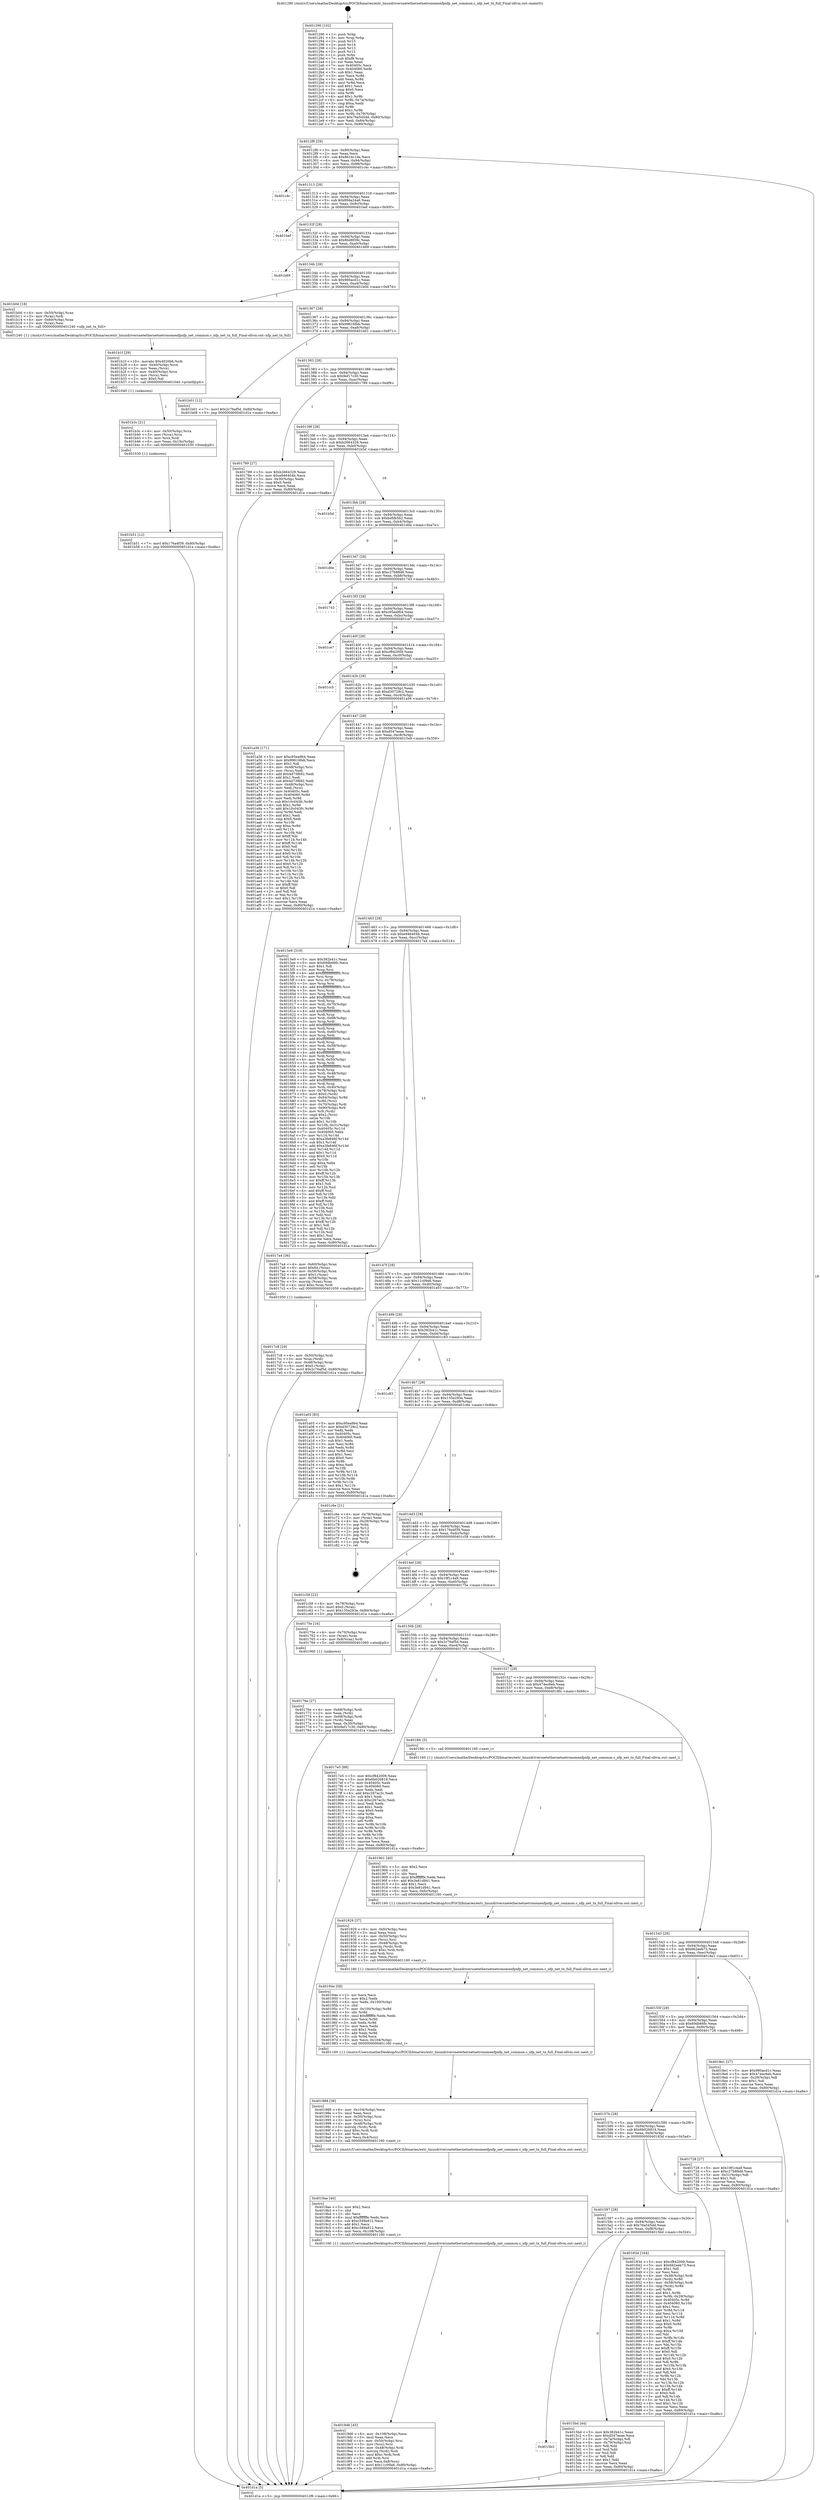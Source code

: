 digraph "0x401290" {
  label = "0x401290 (/mnt/c/Users/mathe/Desktop/tcc/POCII/binaries/extr_linuxdriversnetethernetnetronomenfpnfp_net_common.c_nfp_net_tx_full_Final-ollvm.out::main(0))"
  labelloc = "t"
  node[shape=record]

  Entry [label="",width=0.3,height=0.3,shape=circle,fillcolor=black,style=filled]
  "0x4012f6" [label="{
     0x4012f6 [29]\l
     | [instrs]\l
     &nbsp;&nbsp;0x4012f6 \<+3\>: mov -0x80(%rbp),%eax\l
     &nbsp;&nbsp;0x4012f9 \<+2\>: mov %eax,%ecx\l
     &nbsp;&nbsp;0x4012fb \<+6\>: sub $0x861bc1de,%ecx\l
     &nbsp;&nbsp;0x401301 \<+6\>: mov %eax,-0x94(%rbp)\l
     &nbsp;&nbsp;0x401307 \<+6\>: mov %ecx,-0x98(%rbp)\l
     &nbsp;&nbsp;0x40130d \<+6\>: je 0000000000401c4c \<main+0x9bc\>\l
  }"]
  "0x401c4c" [label="{
     0x401c4c\l
  }", style=dashed]
  "0x401313" [label="{
     0x401313 [28]\l
     | [instrs]\l
     &nbsp;&nbsp;0x401313 \<+5\>: jmp 0000000000401318 \<main+0x88\>\l
     &nbsp;&nbsp;0x401318 \<+6\>: mov -0x94(%rbp),%eax\l
     &nbsp;&nbsp;0x40131e \<+5\>: sub $0x89da24a6,%eax\l
     &nbsp;&nbsp;0x401323 \<+6\>: mov %eax,-0x9c(%rbp)\l
     &nbsp;&nbsp;0x401329 \<+6\>: je 0000000000401bef \<main+0x95f\>\l
  }"]
  Exit [label="",width=0.3,height=0.3,shape=circle,fillcolor=black,style=filled,peripheries=2]
  "0x401bef" [label="{
     0x401bef\l
  }", style=dashed]
  "0x40132f" [label="{
     0x40132f [28]\l
     | [instrs]\l
     &nbsp;&nbsp;0x40132f \<+5\>: jmp 0000000000401334 \<main+0xa4\>\l
     &nbsp;&nbsp;0x401334 \<+6\>: mov -0x94(%rbp),%eax\l
     &nbsp;&nbsp;0x40133a \<+5\>: sub $0x8bd8f39c,%eax\l
     &nbsp;&nbsp;0x40133f \<+6\>: mov %eax,-0xa0(%rbp)\l
     &nbsp;&nbsp;0x401345 \<+6\>: je 0000000000401b69 \<main+0x8d9\>\l
  }"]
  "0x401b51" [label="{
     0x401b51 [12]\l
     | [instrs]\l
     &nbsp;&nbsp;0x401b51 \<+7\>: movl $0x176a4f39,-0x80(%rbp)\l
     &nbsp;&nbsp;0x401b58 \<+5\>: jmp 0000000000401d1a \<main+0xa8a\>\l
  }"]
  "0x401b69" [label="{
     0x401b69\l
  }", style=dashed]
  "0x40134b" [label="{
     0x40134b [28]\l
     | [instrs]\l
     &nbsp;&nbsp;0x40134b \<+5\>: jmp 0000000000401350 \<main+0xc0\>\l
     &nbsp;&nbsp;0x401350 \<+6\>: mov -0x94(%rbp),%eax\l
     &nbsp;&nbsp;0x401356 \<+5\>: sub $0x980acd1c,%eax\l
     &nbsp;&nbsp;0x40135b \<+6\>: mov %eax,-0xa4(%rbp)\l
     &nbsp;&nbsp;0x401361 \<+6\>: je 0000000000401b0d \<main+0x87d\>\l
  }"]
  "0x401b3c" [label="{
     0x401b3c [21]\l
     | [instrs]\l
     &nbsp;&nbsp;0x401b3c \<+4\>: mov -0x50(%rbp),%rcx\l
     &nbsp;&nbsp;0x401b40 \<+3\>: mov (%rcx),%rcx\l
     &nbsp;&nbsp;0x401b43 \<+3\>: mov %rcx,%rdi\l
     &nbsp;&nbsp;0x401b46 \<+6\>: mov %eax,-0x10c(%rbp)\l
     &nbsp;&nbsp;0x401b4c \<+5\>: call 0000000000401030 \<free@plt\>\l
     | [calls]\l
     &nbsp;&nbsp;0x401030 \{1\} (unknown)\l
  }"]
  "0x401b0d" [label="{
     0x401b0d [18]\l
     | [instrs]\l
     &nbsp;&nbsp;0x401b0d \<+4\>: mov -0x50(%rbp),%rax\l
     &nbsp;&nbsp;0x401b11 \<+3\>: mov (%rax),%rdi\l
     &nbsp;&nbsp;0x401b14 \<+4\>: mov -0x60(%rbp),%rax\l
     &nbsp;&nbsp;0x401b18 \<+2\>: mov (%rax),%esi\l
     &nbsp;&nbsp;0x401b1a \<+5\>: call 0000000000401240 \<nfp_net_tx_full\>\l
     | [calls]\l
     &nbsp;&nbsp;0x401240 \{1\} (/mnt/c/Users/mathe/Desktop/tcc/POCII/binaries/extr_linuxdriversnetethernetnetronomenfpnfp_net_common.c_nfp_net_tx_full_Final-ollvm.out::nfp_net_tx_full)\l
  }"]
  "0x401367" [label="{
     0x401367 [28]\l
     | [instrs]\l
     &nbsp;&nbsp;0x401367 \<+5\>: jmp 000000000040136c \<main+0xdc\>\l
     &nbsp;&nbsp;0x40136c \<+6\>: mov -0x94(%rbp),%eax\l
     &nbsp;&nbsp;0x401372 \<+5\>: sub $0x99616feb,%eax\l
     &nbsp;&nbsp;0x401377 \<+6\>: mov %eax,-0xa8(%rbp)\l
     &nbsp;&nbsp;0x40137d \<+6\>: je 0000000000401b01 \<main+0x871\>\l
  }"]
  "0x401b1f" [label="{
     0x401b1f [29]\l
     | [instrs]\l
     &nbsp;&nbsp;0x401b1f \<+10\>: movabs $0x4020b6,%rdi\l
     &nbsp;&nbsp;0x401b29 \<+4\>: mov -0x40(%rbp),%rcx\l
     &nbsp;&nbsp;0x401b2d \<+2\>: mov %eax,(%rcx)\l
     &nbsp;&nbsp;0x401b2f \<+4\>: mov -0x40(%rbp),%rcx\l
     &nbsp;&nbsp;0x401b33 \<+2\>: mov (%rcx),%esi\l
     &nbsp;&nbsp;0x401b35 \<+2\>: mov $0x0,%al\l
     &nbsp;&nbsp;0x401b37 \<+5\>: call 0000000000401040 \<printf@plt\>\l
     | [calls]\l
     &nbsp;&nbsp;0x401040 \{1\} (unknown)\l
  }"]
  "0x401b01" [label="{
     0x401b01 [12]\l
     | [instrs]\l
     &nbsp;&nbsp;0x401b01 \<+7\>: movl $0x2c76af5d,-0x80(%rbp)\l
     &nbsp;&nbsp;0x401b08 \<+5\>: jmp 0000000000401d1a \<main+0xa8a\>\l
  }"]
  "0x401383" [label="{
     0x401383 [28]\l
     | [instrs]\l
     &nbsp;&nbsp;0x401383 \<+5\>: jmp 0000000000401388 \<main+0xf8\>\l
     &nbsp;&nbsp;0x401388 \<+6\>: mov -0x94(%rbp),%eax\l
     &nbsp;&nbsp;0x40138e \<+5\>: sub $0x9ef17c30,%eax\l
     &nbsp;&nbsp;0x401393 \<+6\>: mov %eax,-0xac(%rbp)\l
     &nbsp;&nbsp;0x401399 \<+6\>: je 0000000000401789 \<main+0x4f9\>\l
  }"]
  "0x4019d6" [label="{
     0x4019d6 [45]\l
     | [instrs]\l
     &nbsp;&nbsp;0x4019d6 \<+6\>: mov -0x108(%rbp),%ecx\l
     &nbsp;&nbsp;0x4019dc \<+3\>: imul %eax,%ecx\l
     &nbsp;&nbsp;0x4019df \<+4\>: mov -0x50(%rbp),%rsi\l
     &nbsp;&nbsp;0x4019e3 \<+3\>: mov (%rsi),%rsi\l
     &nbsp;&nbsp;0x4019e6 \<+4\>: mov -0x48(%rbp),%rdi\l
     &nbsp;&nbsp;0x4019ea \<+3\>: movslq (%rdi),%rdi\l
     &nbsp;&nbsp;0x4019ed \<+4\>: imul $0xc,%rdi,%rdi\l
     &nbsp;&nbsp;0x4019f1 \<+3\>: add %rdi,%rsi\l
     &nbsp;&nbsp;0x4019f4 \<+3\>: mov %ecx,0x8(%rsi)\l
     &nbsp;&nbsp;0x4019f7 \<+7\>: movl $0x11c09a6,-0x80(%rbp)\l
     &nbsp;&nbsp;0x4019fe \<+5\>: jmp 0000000000401d1a \<main+0xa8a\>\l
  }"]
  "0x401789" [label="{
     0x401789 [27]\l
     | [instrs]\l
     &nbsp;&nbsp;0x401789 \<+5\>: mov $0xb2664329,%eax\l
     &nbsp;&nbsp;0x40178e \<+5\>: mov $0xe946404b,%ecx\l
     &nbsp;&nbsp;0x401793 \<+3\>: mov -0x30(%rbp),%edx\l
     &nbsp;&nbsp;0x401796 \<+3\>: cmp $0x0,%edx\l
     &nbsp;&nbsp;0x401799 \<+3\>: cmove %ecx,%eax\l
     &nbsp;&nbsp;0x40179c \<+3\>: mov %eax,-0x80(%rbp)\l
     &nbsp;&nbsp;0x40179f \<+5\>: jmp 0000000000401d1a \<main+0xa8a\>\l
  }"]
  "0x40139f" [label="{
     0x40139f [28]\l
     | [instrs]\l
     &nbsp;&nbsp;0x40139f \<+5\>: jmp 00000000004013a4 \<main+0x114\>\l
     &nbsp;&nbsp;0x4013a4 \<+6\>: mov -0x94(%rbp),%eax\l
     &nbsp;&nbsp;0x4013aa \<+5\>: sub $0xb2664329,%eax\l
     &nbsp;&nbsp;0x4013af \<+6\>: mov %eax,-0xb0(%rbp)\l
     &nbsp;&nbsp;0x4013b5 \<+6\>: je 0000000000401b5d \<main+0x8cd\>\l
  }"]
  "0x4019ae" [label="{
     0x4019ae [40]\l
     | [instrs]\l
     &nbsp;&nbsp;0x4019ae \<+5\>: mov $0x2,%ecx\l
     &nbsp;&nbsp;0x4019b3 \<+1\>: cltd\l
     &nbsp;&nbsp;0x4019b4 \<+2\>: idiv %ecx\l
     &nbsp;&nbsp;0x4019b6 \<+6\>: imul $0xfffffffe,%edx,%ecx\l
     &nbsp;&nbsp;0x4019bc \<+6\>: sub $0xc349a912,%ecx\l
     &nbsp;&nbsp;0x4019c2 \<+3\>: add $0x1,%ecx\l
     &nbsp;&nbsp;0x4019c5 \<+6\>: add $0xc349a912,%ecx\l
     &nbsp;&nbsp;0x4019cb \<+6\>: mov %ecx,-0x108(%rbp)\l
     &nbsp;&nbsp;0x4019d1 \<+5\>: call 0000000000401160 \<next_i\>\l
     | [calls]\l
     &nbsp;&nbsp;0x401160 \{1\} (/mnt/c/Users/mathe/Desktop/tcc/POCII/binaries/extr_linuxdriversnetethernetnetronomenfpnfp_net_common.c_nfp_net_tx_full_Final-ollvm.out::next_i)\l
  }"]
  "0x401b5d" [label="{
     0x401b5d\l
  }", style=dashed]
  "0x4013bb" [label="{
     0x4013bb [28]\l
     | [instrs]\l
     &nbsp;&nbsp;0x4013bb \<+5\>: jmp 00000000004013c0 \<main+0x130\>\l
     &nbsp;&nbsp;0x4013c0 \<+6\>: mov -0x94(%rbp),%eax\l
     &nbsp;&nbsp;0x4013c6 \<+5\>: sub $0xbefdb5b2,%eax\l
     &nbsp;&nbsp;0x4013cb \<+6\>: mov %eax,-0xb4(%rbp)\l
     &nbsp;&nbsp;0x4013d1 \<+6\>: je 0000000000401d0e \<main+0xa7e\>\l
  }"]
  "0x401988" [label="{
     0x401988 [38]\l
     | [instrs]\l
     &nbsp;&nbsp;0x401988 \<+6\>: mov -0x104(%rbp),%ecx\l
     &nbsp;&nbsp;0x40198e \<+3\>: imul %eax,%ecx\l
     &nbsp;&nbsp;0x401991 \<+4\>: mov -0x50(%rbp),%rsi\l
     &nbsp;&nbsp;0x401995 \<+3\>: mov (%rsi),%rsi\l
     &nbsp;&nbsp;0x401998 \<+4\>: mov -0x48(%rbp),%rdi\l
     &nbsp;&nbsp;0x40199c \<+3\>: movslq (%rdi),%rdi\l
     &nbsp;&nbsp;0x40199f \<+4\>: imul $0xc,%rdi,%rdi\l
     &nbsp;&nbsp;0x4019a3 \<+3\>: add %rdi,%rsi\l
     &nbsp;&nbsp;0x4019a6 \<+3\>: mov %ecx,0x4(%rsi)\l
     &nbsp;&nbsp;0x4019a9 \<+5\>: call 0000000000401160 \<next_i\>\l
     | [calls]\l
     &nbsp;&nbsp;0x401160 \{1\} (/mnt/c/Users/mathe/Desktop/tcc/POCII/binaries/extr_linuxdriversnetethernetnetronomenfpnfp_net_common.c_nfp_net_tx_full_Final-ollvm.out::next_i)\l
  }"]
  "0x401d0e" [label="{
     0x401d0e\l
  }", style=dashed]
  "0x4013d7" [label="{
     0x4013d7 [28]\l
     | [instrs]\l
     &nbsp;&nbsp;0x4013d7 \<+5\>: jmp 00000000004013dc \<main+0x14c\>\l
     &nbsp;&nbsp;0x4013dc \<+6\>: mov -0x94(%rbp),%eax\l
     &nbsp;&nbsp;0x4013e2 \<+5\>: sub $0xc27b88d6,%eax\l
     &nbsp;&nbsp;0x4013e7 \<+6\>: mov %eax,-0xb8(%rbp)\l
     &nbsp;&nbsp;0x4013ed \<+6\>: je 0000000000401743 \<main+0x4b3\>\l
  }"]
  "0x40194e" [label="{
     0x40194e [58]\l
     | [instrs]\l
     &nbsp;&nbsp;0x40194e \<+2\>: xor %ecx,%ecx\l
     &nbsp;&nbsp;0x401950 \<+5\>: mov $0x2,%edx\l
     &nbsp;&nbsp;0x401955 \<+6\>: mov %edx,-0x100(%rbp)\l
     &nbsp;&nbsp;0x40195b \<+1\>: cltd\l
     &nbsp;&nbsp;0x40195c \<+7\>: mov -0x100(%rbp),%r8d\l
     &nbsp;&nbsp;0x401963 \<+3\>: idiv %r8d\l
     &nbsp;&nbsp;0x401966 \<+6\>: imul $0xfffffffe,%edx,%edx\l
     &nbsp;&nbsp;0x40196c \<+3\>: mov %ecx,%r9d\l
     &nbsp;&nbsp;0x40196f \<+3\>: sub %edx,%r9d\l
     &nbsp;&nbsp;0x401972 \<+2\>: mov %ecx,%edx\l
     &nbsp;&nbsp;0x401974 \<+3\>: sub $0x1,%edx\l
     &nbsp;&nbsp;0x401977 \<+3\>: add %edx,%r9d\l
     &nbsp;&nbsp;0x40197a \<+3\>: sub %r9d,%ecx\l
     &nbsp;&nbsp;0x40197d \<+6\>: mov %ecx,-0x104(%rbp)\l
     &nbsp;&nbsp;0x401983 \<+5\>: call 0000000000401160 \<next_i\>\l
     | [calls]\l
     &nbsp;&nbsp;0x401160 \{1\} (/mnt/c/Users/mathe/Desktop/tcc/POCII/binaries/extr_linuxdriversnetethernetnetronomenfpnfp_net_common.c_nfp_net_tx_full_Final-ollvm.out::next_i)\l
  }"]
  "0x401743" [label="{
     0x401743\l
  }", style=dashed]
  "0x4013f3" [label="{
     0x4013f3 [28]\l
     | [instrs]\l
     &nbsp;&nbsp;0x4013f3 \<+5\>: jmp 00000000004013f8 \<main+0x168\>\l
     &nbsp;&nbsp;0x4013f8 \<+6\>: mov -0x94(%rbp),%eax\l
     &nbsp;&nbsp;0x4013fe \<+5\>: sub $0xc95ea9b4,%eax\l
     &nbsp;&nbsp;0x401403 \<+6\>: mov %eax,-0xbc(%rbp)\l
     &nbsp;&nbsp;0x401409 \<+6\>: je 0000000000401ce7 \<main+0xa57\>\l
  }"]
  "0x401929" [label="{
     0x401929 [37]\l
     | [instrs]\l
     &nbsp;&nbsp;0x401929 \<+6\>: mov -0xfc(%rbp),%ecx\l
     &nbsp;&nbsp;0x40192f \<+3\>: imul %eax,%ecx\l
     &nbsp;&nbsp;0x401932 \<+4\>: mov -0x50(%rbp),%rsi\l
     &nbsp;&nbsp;0x401936 \<+3\>: mov (%rsi),%rsi\l
     &nbsp;&nbsp;0x401939 \<+4\>: mov -0x48(%rbp),%rdi\l
     &nbsp;&nbsp;0x40193d \<+3\>: movslq (%rdi),%rdi\l
     &nbsp;&nbsp;0x401940 \<+4\>: imul $0xc,%rdi,%rdi\l
     &nbsp;&nbsp;0x401944 \<+3\>: add %rdi,%rsi\l
     &nbsp;&nbsp;0x401947 \<+2\>: mov %ecx,(%rsi)\l
     &nbsp;&nbsp;0x401949 \<+5\>: call 0000000000401160 \<next_i\>\l
     | [calls]\l
     &nbsp;&nbsp;0x401160 \{1\} (/mnt/c/Users/mathe/Desktop/tcc/POCII/binaries/extr_linuxdriversnetethernetnetronomenfpnfp_net_common.c_nfp_net_tx_full_Final-ollvm.out::next_i)\l
  }"]
  "0x401ce7" [label="{
     0x401ce7\l
  }", style=dashed]
  "0x40140f" [label="{
     0x40140f [28]\l
     | [instrs]\l
     &nbsp;&nbsp;0x40140f \<+5\>: jmp 0000000000401414 \<main+0x184\>\l
     &nbsp;&nbsp;0x401414 \<+6\>: mov -0x94(%rbp),%eax\l
     &nbsp;&nbsp;0x40141a \<+5\>: sub $0xcf842009,%eax\l
     &nbsp;&nbsp;0x40141f \<+6\>: mov %eax,-0xc0(%rbp)\l
     &nbsp;&nbsp;0x401425 \<+6\>: je 0000000000401cc5 \<main+0xa35\>\l
  }"]
  "0x401901" [label="{
     0x401901 [40]\l
     | [instrs]\l
     &nbsp;&nbsp;0x401901 \<+5\>: mov $0x2,%ecx\l
     &nbsp;&nbsp;0x401906 \<+1\>: cltd\l
     &nbsp;&nbsp;0x401907 \<+2\>: idiv %ecx\l
     &nbsp;&nbsp;0x401909 \<+6\>: imul $0xfffffffe,%edx,%ecx\l
     &nbsp;&nbsp;0x40190f \<+6\>: add $0x3e81d941,%ecx\l
     &nbsp;&nbsp;0x401915 \<+3\>: add $0x1,%ecx\l
     &nbsp;&nbsp;0x401918 \<+6\>: sub $0x3e81d941,%ecx\l
     &nbsp;&nbsp;0x40191e \<+6\>: mov %ecx,-0xfc(%rbp)\l
     &nbsp;&nbsp;0x401924 \<+5\>: call 0000000000401160 \<next_i\>\l
     | [calls]\l
     &nbsp;&nbsp;0x401160 \{1\} (/mnt/c/Users/mathe/Desktop/tcc/POCII/binaries/extr_linuxdriversnetethernetnetronomenfpnfp_net_common.c_nfp_net_tx_full_Final-ollvm.out::next_i)\l
  }"]
  "0x401cc5" [label="{
     0x401cc5\l
  }", style=dashed]
  "0x40142b" [label="{
     0x40142b [28]\l
     | [instrs]\l
     &nbsp;&nbsp;0x40142b \<+5\>: jmp 0000000000401430 \<main+0x1a0\>\l
     &nbsp;&nbsp;0x401430 \<+6\>: mov -0x94(%rbp),%eax\l
     &nbsp;&nbsp;0x401436 \<+5\>: sub $0xd30729c2,%eax\l
     &nbsp;&nbsp;0x40143b \<+6\>: mov %eax,-0xc4(%rbp)\l
     &nbsp;&nbsp;0x401441 \<+6\>: je 0000000000401a56 \<main+0x7c6\>\l
  }"]
  "0x4017c8" [label="{
     0x4017c8 [29]\l
     | [instrs]\l
     &nbsp;&nbsp;0x4017c8 \<+4\>: mov -0x50(%rbp),%rdi\l
     &nbsp;&nbsp;0x4017cc \<+3\>: mov %rax,(%rdi)\l
     &nbsp;&nbsp;0x4017cf \<+4\>: mov -0x48(%rbp),%rax\l
     &nbsp;&nbsp;0x4017d3 \<+6\>: movl $0x0,(%rax)\l
     &nbsp;&nbsp;0x4017d9 \<+7\>: movl $0x2c76af5d,-0x80(%rbp)\l
     &nbsp;&nbsp;0x4017e0 \<+5\>: jmp 0000000000401d1a \<main+0xa8a\>\l
  }"]
  "0x401a56" [label="{
     0x401a56 [171]\l
     | [instrs]\l
     &nbsp;&nbsp;0x401a56 \<+5\>: mov $0xc95ea9b4,%eax\l
     &nbsp;&nbsp;0x401a5b \<+5\>: mov $0x99616feb,%ecx\l
     &nbsp;&nbsp;0x401a60 \<+2\>: mov $0x1,%dl\l
     &nbsp;&nbsp;0x401a62 \<+4\>: mov -0x48(%rbp),%rsi\l
     &nbsp;&nbsp;0x401a66 \<+2\>: mov (%rsi),%edi\l
     &nbsp;&nbsp;0x401a68 \<+6\>: add $0x4d73f692,%edi\l
     &nbsp;&nbsp;0x401a6e \<+3\>: add $0x1,%edi\l
     &nbsp;&nbsp;0x401a71 \<+6\>: sub $0x4d73f692,%edi\l
     &nbsp;&nbsp;0x401a77 \<+4\>: mov -0x48(%rbp),%rsi\l
     &nbsp;&nbsp;0x401a7b \<+2\>: mov %edi,(%rsi)\l
     &nbsp;&nbsp;0x401a7d \<+7\>: mov 0x40405c,%edi\l
     &nbsp;&nbsp;0x401a84 \<+8\>: mov 0x404060,%r8d\l
     &nbsp;&nbsp;0x401a8c \<+3\>: mov %edi,%r9d\l
     &nbsp;&nbsp;0x401a8f \<+7\>: sub $0x10c043fc,%r9d\l
     &nbsp;&nbsp;0x401a96 \<+4\>: sub $0x1,%r9d\l
     &nbsp;&nbsp;0x401a9a \<+7\>: add $0x10c043fc,%r9d\l
     &nbsp;&nbsp;0x401aa1 \<+4\>: imul %r9d,%edi\l
     &nbsp;&nbsp;0x401aa5 \<+3\>: and $0x1,%edi\l
     &nbsp;&nbsp;0x401aa8 \<+3\>: cmp $0x0,%edi\l
     &nbsp;&nbsp;0x401aab \<+4\>: sete %r10b\l
     &nbsp;&nbsp;0x401aaf \<+4\>: cmp $0xa,%r8d\l
     &nbsp;&nbsp;0x401ab3 \<+4\>: setl %r11b\l
     &nbsp;&nbsp;0x401ab7 \<+3\>: mov %r10b,%bl\l
     &nbsp;&nbsp;0x401aba \<+3\>: xor $0xff,%bl\l
     &nbsp;&nbsp;0x401abd \<+3\>: mov %r11b,%r14b\l
     &nbsp;&nbsp;0x401ac0 \<+4\>: xor $0xff,%r14b\l
     &nbsp;&nbsp;0x401ac4 \<+3\>: xor $0x0,%dl\l
     &nbsp;&nbsp;0x401ac7 \<+3\>: mov %bl,%r15b\l
     &nbsp;&nbsp;0x401aca \<+4\>: and $0x0,%r15b\l
     &nbsp;&nbsp;0x401ace \<+3\>: and %dl,%r10b\l
     &nbsp;&nbsp;0x401ad1 \<+3\>: mov %r14b,%r12b\l
     &nbsp;&nbsp;0x401ad4 \<+4\>: and $0x0,%r12b\l
     &nbsp;&nbsp;0x401ad8 \<+3\>: and %dl,%r11b\l
     &nbsp;&nbsp;0x401adb \<+3\>: or %r10b,%r15b\l
     &nbsp;&nbsp;0x401ade \<+3\>: or %r11b,%r12b\l
     &nbsp;&nbsp;0x401ae1 \<+3\>: xor %r12b,%r15b\l
     &nbsp;&nbsp;0x401ae4 \<+3\>: or %r14b,%bl\l
     &nbsp;&nbsp;0x401ae7 \<+3\>: xor $0xff,%bl\l
     &nbsp;&nbsp;0x401aea \<+3\>: or $0x0,%dl\l
     &nbsp;&nbsp;0x401aed \<+2\>: and %dl,%bl\l
     &nbsp;&nbsp;0x401aef \<+3\>: or %bl,%r15b\l
     &nbsp;&nbsp;0x401af2 \<+4\>: test $0x1,%r15b\l
     &nbsp;&nbsp;0x401af6 \<+3\>: cmovne %ecx,%eax\l
     &nbsp;&nbsp;0x401af9 \<+3\>: mov %eax,-0x80(%rbp)\l
     &nbsp;&nbsp;0x401afc \<+5\>: jmp 0000000000401d1a \<main+0xa8a\>\l
  }"]
  "0x401447" [label="{
     0x401447 [28]\l
     | [instrs]\l
     &nbsp;&nbsp;0x401447 \<+5\>: jmp 000000000040144c \<main+0x1bc\>\l
     &nbsp;&nbsp;0x40144c \<+6\>: mov -0x94(%rbp),%eax\l
     &nbsp;&nbsp;0x401452 \<+5\>: sub $0xd547eeae,%eax\l
     &nbsp;&nbsp;0x401457 \<+6\>: mov %eax,-0xc8(%rbp)\l
     &nbsp;&nbsp;0x40145d \<+6\>: je 00000000004015e9 \<main+0x359\>\l
  }"]
  "0x40176e" [label="{
     0x40176e [27]\l
     | [instrs]\l
     &nbsp;&nbsp;0x40176e \<+4\>: mov -0x68(%rbp),%rdi\l
     &nbsp;&nbsp;0x401772 \<+2\>: mov %eax,(%rdi)\l
     &nbsp;&nbsp;0x401774 \<+4\>: mov -0x68(%rbp),%rdi\l
     &nbsp;&nbsp;0x401778 \<+2\>: mov (%rdi),%eax\l
     &nbsp;&nbsp;0x40177a \<+3\>: mov %eax,-0x30(%rbp)\l
     &nbsp;&nbsp;0x40177d \<+7\>: movl $0x9ef17c30,-0x80(%rbp)\l
     &nbsp;&nbsp;0x401784 \<+5\>: jmp 0000000000401d1a \<main+0xa8a\>\l
  }"]
  "0x4015e9" [label="{
     0x4015e9 [319]\l
     | [instrs]\l
     &nbsp;&nbsp;0x4015e9 \<+5\>: mov $0x382b41c,%eax\l
     &nbsp;&nbsp;0x4015ee \<+5\>: mov $0x69db66fc,%ecx\l
     &nbsp;&nbsp;0x4015f3 \<+2\>: mov $0x1,%dl\l
     &nbsp;&nbsp;0x4015f5 \<+3\>: mov %rsp,%rsi\l
     &nbsp;&nbsp;0x4015f8 \<+4\>: add $0xfffffffffffffff0,%rsi\l
     &nbsp;&nbsp;0x4015fc \<+3\>: mov %rsi,%rsp\l
     &nbsp;&nbsp;0x4015ff \<+4\>: mov %rsi,-0x78(%rbp)\l
     &nbsp;&nbsp;0x401603 \<+3\>: mov %rsp,%rsi\l
     &nbsp;&nbsp;0x401606 \<+4\>: add $0xfffffffffffffff0,%rsi\l
     &nbsp;&nbsp;0x40160a \<+3\>: mov %rsi,%rsp\l
     &nbsp;&nbsp;0x40160d \<+3\>: mov %rsp,%rdi\l
     &nbsp;&nbsp;0x401610 \<+4\>: add $0xfffffffffffffff0,%rdi\l
     &nbsp;&nbsp;0x401614 \<+3\>: mov %rdi,%rsp\l
     &nbsp;&nbsp;0x401617 \<+4\>: mov %rdi,-0x70(%rbp)\l
     &nbsp;&nbsp;0x40161b \<+3\>: mov %rsp,%rdi\l
     &nbsp;&nbsp;0x40161e \<+4\>: add $0xfffffffffffffff0,%rdi\l
     &nbsp;&nbsp;0x401622 \<+3\>: mov %rdi,%rsp\l
     &nbsp;&nbsp;0x401625 \<+4\>: mov %rdi,-0x68(%rbp)\l
     &nbsp;&nbsp;0x401629 \<+3\>: mov %rsp,%rdi\l
     &nbsp;&nbsp;0x40162c \<+4\>: add $0xfffffffffffffff0,%rdi\l
     &nbsp;&nbsp;0x401630 \<+3\>: mov %rdi,%rsp\l
     &nbsp;&nbsp;0x401633 \<+4\>: mov %rdi,-0x60(%rbp)\l
     &nbsp;&nbsp;0x401637 \<+3\>: mov %rsp,%rdi\l
     &nbsp;&nbsp;0x40163a \<+4\>: add $0xfffffffffffffff0,%rdi\l
     &nbsp;&nbsp;0x40163e \<+3\>: mov %rdi,%rsp\l
     &nbsp;&nbsp;0x401641 \<+4\>: mov %rdi,-0x58(%rbp)\l
     &nbsp;&nbsp;0x401645 \<+3\>: mov %rsp,%rdi\l
     &nbsp;&nbsp;0x401648 \<+4\>: add $0xfffffffffffffff0,%rdi\l
     &nbsp;&nbsp;0x40164c \<+3\>: mov %rdi,%rsp\l
     &nbsp;&nbsp;0x40164f \<+4\>: mov %rdi,-0x50(%rbp)\l
     &nbsp;&nbsp;0x401653 \<+3\>: mov %rsp,%rdi\l
     &nbsp;&nbsp;0x401656 \<+4\>: add $0xfffffffffffffff0,%rdi\l
     &nbsp;&nbsp;0x40165a \<+3\>: mov %rdi,%rsp\l
     &nbsp;&nbsp;0x40165d \<+4\>: mov %rdi,-0x48(%rbp)\l
     &nbsp;&nbsp;0x401661 \<+3\>: mov %rsp,%rdi\l
     &nbsp;&nbsp;0x401664 \<+4\>: add $0xfffffffffffffff0,%rdi\l
     &nbsp;&nbsp;0x401668 \<+3\>: mov %rdi,%rsp\l
     &nbsp;&nbsp;0x40166b \<+4\>: mov %rdi,-0x40(%rbp)\l
     &nbsp;&nbsp;0x40166f \<+4\>: mov -0x78(%rbp),%rdi\l
     &nbsp;&nbsp;0x401673 \<+6\>: movl $0x0,(%rdi)\l
     &nbsp;&nbsp;0x401679 \<+7\>: mov -0x84(%rbp),%r8d\l
     &nbsp;&nbsp;0x401680 \<+3\>: mov %r8d,(%rsi)\l
     &nbsp;&nbsp;0x401683 \<+4\>: mov -0x70(%rbp),%rdi\l
     &nbsp;&nbsp;0x401687 \<+7\>: mov -0x90(%rbp),%r9\l
     &nbsp;&nbsp;0x40168e \<+3\>: mov %r9,(%rdi)\l
     &nbsp;&nbsp;0x401691 \<+3\>: cmpl $0x2,(%rsi)\l
     &nbsp;&nbsp;0x401694 \<+4\>: setne %r10b\l
     &nbsp;&nbsp;0x401698 \<+4\>: and $0x1,%r10b\l
     &nbsp;&nbsp;0x40169c \<+4\>: mov %r10b,-0x31(%rbp)\l
     &nbsp;&nbsp;0x4016a0 \<+8\>: mov 0x40405c,%r11d\l
     &nbsp;&nbsp;0x4016a8 \<+7\>: mov 0x404060,%ebx\l
     &nbsp;&nbsp;0x4016af \<+3\>: mov %r11d,%r14d\l
     &nbsp;&nbsp;0x4016b2 \<+7\>: sub $0xa3fe846f,%r14d\l
     &nbsp;&nbsp;0x4016b9 \<+4\>: sub $0x1,%r14d\l
     &nbsp;&nbsp;0x4016bd \<+7\>: add $0xa3fe846f,%r14d\l
     &nbsp;&nbsp;0x4016c4 \<+4\>: imul %r14d,%r11d\l
     &nbsp;&nbsp;0x4016c8 \<+4\>: and $0x1,%r11d\l
     &nbsp;&nbsp;0x4016cc \<+4\>: cmp $0x0,%r11d\l
     &nbsp;&nbsp;0x4016d0 \<+4\>: sete %r10b\l
     &nbsp;&nbsp;0x4016d4 \<+3\>: cmp $0xa,%ebx\l
     &nbsp;&nbsp;0x4016d7 \<+4\>: setl %r15b\l
     &nbsp;&nbsp;0x4016db \<+3\>: mov %r10b,%r12b\l
     &nbsp;&nbsp;0x4016de \<+4\>: xor $0xff,%r12b\l
     &nbsp;&nbsp;0x4016e2 \<+3\>: mov %r15b,%r13b\l
     &nbsp;&nbsp;0x4016e5 \<+4\>: xor $0xff,%r13b\l
     &nbsp;&nbsp;0x4016e9 \<+3\>: xor $0x1,%dl\l
     &nbsp;&nbsp;0x4016ec \<+3\>: mov %r12b,%sil\l
     &nbsp;&nbsp;0x4016ef \<+4\>: and $0xff,%sil\l
     &nbsp;&nbsp;0x4016f3 \<+3\>: and %dl,%r10b\l
     &nbsp;&nbsp;0x4016f6 \<+3\>: mov %r13b,%dil\l
     &nbsp;&nbsp;0x4016f9 \<+4\>: and $0xff,%dil\l
     &nbsp;&nbsp;0x4016fd \<+3\>: and %dl,%r15b\l
     &nbsp;&nbsp;0x401700 \<+3\>: or %r10b,%sil\l
     &nbsp;&nbsp;0x401703 \<+3\>: or %r15b,%dil\l
     &nbsp;&nbsp;0x401706 \<+3\>: xor %dil,%sil\l
     &nbsp;&nbsp;0x401709 \<+3\>: or %r13b,%r12b\l
     &nbsp;&nbsp;0x40170c \<+4\>: xor $0xff,%r12b\l
     &nbsp;&nbsp;0x401710 \<+3\>: or $0x1,%dl\l
     &nbsp;&nbsp;0x401713 \<+3\>: and %dl,%r12b\l
     &nbsp;&nbsp;0x401716 \<+3\>: or %r12b,%sil\l
     &nbsp;&nbsp;0x401719 \<+4\>: test $0x1,%sil\l
     &nbsp;&nbsp;0x40171d \<+3\>: cmovne %ecx,%eax\l
     &nbsp;&nbsp;0x401720 \<+3\>: mov %eax,-0x80(%rbp)\l
     &nbsp;&nbsp;0x401723 \<+5\>: jmp 0000000000401d1a \<main+0xa8a\>\l
  }"]
  "0x401463" [label="{
     0x401463 [28]\l
     | [instrs]\l
     &nbsp;&nbsp;0x401463 \<+5\>: jmp 0000000000401468 \<main+0x1d8\>\l
     &nbsp;&nbsp;0x401468 \<+6\>: mov -0x94(%rbp),%eax\l
     &nbsp;&nbsp;0x40146e \<+5\>: sub $0xe946404b,%eax\l
     &nbsp;&nbsp;0x401473 \<+6\>: mov %eax,-0xcc(%rbp)\l
     &nbsp;&nbsp;0x401479 \<+6\>: je 00000000004017a4 \<main+0x514\>\l
  }"]
  "0x401290" [label="{
     0x401290 [102]\l
     | [instrs]\l
     &nbsp;&nbsp;0x401290 \<+1\>: push %rbp\l
     &nbsp;&nbsp;0x401291 \<+3\>: mov %rsp,%rbp\l
     &nbsp;&nbsp;0x401294 \<+2\>: push %r15\l
     &nbsp;&nbsp;0x401296 \<+2\>: push %r14\l
     &nbsp;&nbsp;0x401298 \<+2\>: push %r13\l
     &nbsp;&nbsp;0x40129a \<+2\>: push %r12\l
     &nbsp;&nbsp;0x40129c \<+1\>: push %rbx\l
     &nbsp;&nbsp;0x40129d \<+7\>: sub $0xf8,%rsp\l
     &nbsp;&nbsp;0x4012a4 \<+2\>: xor %eax,%eax\l
     &nbsp;&nbsp;0x4012a6 \<+7\>: mov 0x40405c,%ecx\l
     &nbsp;&nbsp;0x4012ad \<+7\>: mov 0x404060,%edx\l
     &nbsp;&nbsp;0x4012b4 \<+3\>: sub $0x1,%eax\l
     &nbsp;&nbsp;0x4012b7 \<+3\>: mov %ecx,%r8d\l
     &nbsp;&nbsp;0x4012ba \<+3\>: add %eax,%r8d\l
     &nbsp;&nbsp;0x4012bd \<+4\>: imul %r8d,%ecx\l
     &nbsp;&nbsp;0x4012c1 \<+3\>: and $0x1,%ecx\l
     &nbsp;&nbsp;0x4012c4 \<+3\>: cmp $0x0,%ecx\l
     &nbsp;&nbsp;0x4012c7 \<+4\>: sete %r9b\l
     &nbsp;&nbsp;0x4012cb \<+4\>: and $0x1,%r9b\l
     &nbsp;&nbsp;0x4012cf \<+4\>: mov %r9b,-0x7a(%rbp)\l
     &nbsp;&nbsp;0x4012d3 \<+3\>: cmp $0xa,%edx\l
     &nbsp;&nbsp;0x4012d6 \<+4\>: setl %r9b\l
     &nbsp;&nbsp;0x4012da \<+4\>: and $0x1,%r9b\l
     &nbsp;&nbsp;0x4012de \<+4\>: mov %r9b,-0x79(%rbp)\l
     &nbsp;&nbsp;0x4012e2 \<+7\>: movl $0x76a545dd,-0x80(%rbp)\l
     &nbsp;&nbsp;0x4012e9 \<+6\>: mov %edi,-0x84(%rbp)\l
     &nbsp;&nbsp;0x4012ef \<+7\>: mov %rsi,-0x90(%rbp)\l
  }"]
  "0x4017a4" [label="{
     0x4017a4 [36]\l
     | [instrs]\l
     &nbsp;&nbsp;0x4017a4 \<+4\>: mov -0x60(%rbp),%rax\l
     &nbsp;&nbsp;0x4017a8 \<+6\>: movl $0x64,(%rax)\l
     &nbsp;&nbsp;0x4017ae \<+4\>: mov -0x58(%rbp),%rax\l
     &nbsp;&nbsp;0x4017b2 \<+6\>: movl $0x1,(%rax)\l
     &nbsp;&nbsp;0x4017b8 \<+4\>: mov -0x58(%rbp),%rax\l
     &nbsp;&nbsp;0x4017bc \<+3\>: movslq (%rax),%rax\l
     &nbsp;&nbsp;0x4017bf \<+4\>: imul $0xc,%rax,%rdi\l
     &nbsp;&nbsp;0x4017c3 \<+5\>: call 0000000000401050 \<malloc@plt\>\l
     | [calls]\l
     &nbsp;&nbsp;0x401050 \{1\} (unknown)\l
  }"]
  "0x40147f" [label="{
     0x40147f [28]\l
     | [instrs]\l
     &nbsp;&nbsp;0x40147f \<+5\>: jmp 0000000000401484 \<main+0x1f4\>\l
     &nbsp;&nbsp;0x401484 \<+6\>: mov -0x94(%rbp),%eax\l
     &nbsp;&nbsp;0x40148a \<+5\>: sub $0x11c09a6,%eax\l
     &nbsp;&nbsp;0x40148f \<+6\>: mov %eax,-0xd0(%rbp)\l
     &nbsp;&nbsp;0x401495 \<+6\>: je 0000000000401a03 \<main+0x773\>\l
  }"]
  "0x401d1a" [label="{
     0x401d1a [5]\l
     | [instrs]\l
     &nbsp;&nbsp;0x401d1a \<+5\>: jmp 00000000004012f6 \<main+0x66\>\l
  }"]
  "0x401a03" [label="{
     0x401a03 [83]\l
     | [instrs]\l
     &nbsp;&nbsp;0x401a03 \<+5\>: mov $0xc95ea9b4,%eax\l
     &nbsp;&nbsp;0x401a08 \<+5\>: mov $0xd30729c2,%ecx\l
     &nbsp;&nbsp;0x401a0d \<+2\>: xor %edx,%edx\l
     &nbsp;&nbsp;0x401a0f \<+7\>: mov 0x40405c,%esi\l
     &nbsp;&nbsp;0x401a16 \<+7\>: mov 0x404060,%edi\l
     &nbsp;&nbsp;0x401a1d \<+3\>: sub $0x1,%edx\l
     &nbsp;&nbsp;0x401a20 \<+3\>: mov %esi,%r8d\l
     &nbsp;&nbsp;0x401a23 \<+3\>: add %edx,%r8d\l
     &nbsp;&nbsp;0x401a26 \<+4\>: imul %r8d,%esi\l
     &nbsp;&nbsp;0x401a2a \<+3\>: and $0x1,%esi\l
     &nbsp;&nbsp;0x401a2d \<+3\>: cmp $0x0,%esi\l
     &nbsp;&nbsp;0x401a30 \<+4\>: sete %r9b\l
     &nbsp;&nbsp;0x401a34 \<+3\>: cmp $0xa,%edi\l
     &nbsp;&nbsp;0x401a37 \<+4\>: setl %r10b\l
     &nbsp;&nbsp;0x401a3b \<+3\>: mov %r9b,%r11b\l
     &nbsp;&nbsp;0x401a3e \<+3\>: and %r10b,%r11b\l
     &nbsp;&nbsp;0x401a41 \<+3\>: xor %r10b,%r9b\l
     &nbsp;&nbsp;0x401a44 \<+3\>: or %r9b,%r11b\l
     &nbsp;&nbsp;0x401a47 \<+4\>: test $0x1,%r11b\l
     &nbsp;&nbsp;0x401a4b \<+3\>: cmovne %ecx,%eax\l
     &nbsp;&nbsp;0x401a4e \<+3\>: mov %eax,-0x80(%rbp)\l
     &nbsp;&nbsp;0x401a51 \<+5\>: jmp 0000000000401d1a \<main+0xa8a\>\l
  }"]
  "0x40149b" [label="{
     0x40149b [28]\l
     | [instrs]\l
     &nbsp;&nbsp;0x40149b \<+5\>: jmp 00000000004014a0 \<main+0x210\>\l
     &nbsp;&nbsp;0x4014a0 \<+6\>: mov -0x94(%rbp),%eax\l
     &nbsp;&nbsp;0x4014a6 \<+5\>: sub $0x382b41c,%eax\l
     &nbsp;&nbsp;0x4014ab \<+6\>: mov %eax,-0xd4(%rbp)\l
     &nbsp;&nbsp;0x4014b1 \<+6\>: je 0000000000401c83 \<main+0x9f3\>\l
  }"]
  "0x4015b3" [label="{
     0x4015b3\l
  }", style=dashed]
  "0x401c83" [label="{
     0x401c83\l
  }", style=dashed]
  "0x4014b7" [label="{
     0x4014b7 [28]\l
     | [instrs]\l
     &nbsp;&nbsp;0x4014b7 \<+5\>: jmp 00000000004014bc \<main+0x22c\>\l
     &nbsp;&nbsp;0x4014bc \<+6\>: mov -0x94(%rbp),%eax\l
     &nbsp;&nbsp;0x4014c2 \<+5\>: sub $0x135e293e,%eax\l
     &nbsp;&nbsp;0x4014c7 \<+6\>: mov %eax,-0xd8(%rbp)\l
     &nbsp;&nbsp;0x4014cd \<+6\>: je 0000000000401c6e \<main+0x9de\>\l
  }"]
  "0x4015bd" [label="{
     0x4015bd [44]\l
     | [instrs]\l
     &nbsp;&nbsp;0x4015bd \<+5\>: mov $0x382b41c,%eax\l
     &nbsp;&nbsp;0x4015c2 \<+5\>: mov $0xd547eeae,%ecx\l
     &nbsp;&nbsp;0x4015c7 \<+3\>: mov -0x7a(%rbp),%dl\l
     &nbsp;&nbsp;0x4015ca \<+4\>: mov -0x79(%rbp),%sil\l
     &nbsp;&nbsp;0x4015ce \<+3\>: mov %dl,%dil\l
     &nbsp;&nbsp;0x4015d1 \<+3\>: and %sil,%dil\l
     &nbsp;&nbsp;0x4015d4 \<+3\>: xor %sil,%dl\l
     &nbsp;&nbsp;0x4015d7 \<+3\>: or %dl,%dil\l
     &nbsp;&nbsp;0x4015da \<+4\>: test $0x1,%dil\l
     &nbsp;&nbsp;0x4015de \<+3\>: cmovne %ecx,%eax\l
     &nbsp;&nbsp;0x4015e1 \<+3\>: mov %eax,-0x80(%rbp)\l
     &nbsp;&nbsp;0x4015e4 \<+5\>: jmp 0000000000401d1a \<main+0xa8a\>\l
  }"]
  "0x401c6e" [label="{
     0x401c6e [21]\l
     | [instrs]\l
     &nbsp;&nbsp;0x401c6e \<+4\>: mov -0x78(%rbp),%rax\l
     &nbsp;&nbsp;0x401c72 \<+2\>: mov (%rax),%eax\l
     &nbsp;&nbsp;0x401c74 \<+4\>: lea -0x28(%rbp),%rsp\l
     &nbsp;&nbsp;0x401c78 \<+1\>: pop %rbx\l
     &nbsp;&nbsp;0x401c79 \<+2\>: pop %r12\l
     &nbsp;&nbsp;0x401c7b \<+2\>: pop %r13\l
     &nbsp;&nbsp;0x401c7d \<+2\>: pop %r14\l
     &nbsp;&nbsp;0x401c7f \<+2\>: pop %r15\l
     &nbsp;&nbsp;0x401c81 \<+1\>: pop %rbp\l
     &nbsp;&nbsp;0x401c82 \<+1\>: ret\l
  }"]
  "0x4014d3" [label="{
     0x4014d3 [28]\l
     | [instrs]\l
     &nbsp;&nbsp;0x4014d3 \<+5\>: jmp 00000000004014d8 \<main+0x248\>\l
     &nbsp;&nbsp;0x4014d8 \<+6\>: mov -0x94(%rbp),%eax\l
     &nbsp;&nbsp;0x4014de \<+5\>: sub $0x176a4f39,%eax\l
     &nbsp;&nbsp;0x4014e3 \<+6\>: mov %eax,-0xdc(%rbp)\l
     &nbsp;&nbsp;0x4014e9 \<+6\>: je 0000000000401c58 \<main+0x9c8\>\l
  }"]
  "0x401597" [label="{
     0x401597 [28]\l
     | [instrs]\l
     &nbsp;&nbsp;0x401597 \<+5\>: jmp 000000000040159c \<main+0x30c\>\l
     &nbsp;&nbsp;0x40159c \<+6\>: mov -0x94(%rbp),%eax\l
     &nbsp;&nbsp;0x4015a2 \<+5\>: sub $0x76a545dd,%eax\l
     &nbsp;&nbsp;0x4015a7 \<+6\>: mov %eax,-0xf8(%rbp)\l
     &nbsp;&nbsp;0x4015ad \<+6\>: je 00000000004015bd \<main+0x32d\>\l
  }"]
  "0x401c58" [label="{
     0x401c58 [22]\l
     | [instrs]\l
     &nbsp;&nbsp;0x401c58 \<+4\>: mov -0x78(%rbp),%rax\l
     &nbsp;&nbsp;0x401c5c \<+6\>: movl $0x0,(%rax)\l
     &nbsp;&nbsp;0x401c62 \<+7\>: movl $0x135e293e,-0x80(%rbp)\l
     &nbsp;&nbsp;0x401c69 \<+5\>: jmp 0000000000401d1a \<main+0xa8a\>\l
  }"]
  "0x4014ef" [label="{
     0x4014ef [28]\l
     | [instrs]\l
     &nbsp;&nbsp;0x4014ef \<+5\>: jmp 00000000004014f4 \<main+0x264\>\l
     &nbsp;&nbsp;0x4014f4 \<+6\>: mov -0x94(%rbp),%eax\l
     &nbsp;&nbsp;0x4014fa \<+5\>: sub $0x19f1c4a9,%eax\l
     &nbsp;&nbsp;0x4014ff \<+6\>: mov %eax,-0xe0(%rbp)\l
     &nbsp;&nbsp;0x401505 \<+6\>: je 000000000040175e \<main+0x4ce\>\l
  }"]
  "0x40183d" [label="{
     0x40183d [164]\l
     | [instrs]\l
     &nbsp;&nbsp;0x40183d \<+5\>: mov $0xcf842009,%eax\l
     &nbsp;&nbsp;0x401842 \<+5\>: mov $0x662eeb73,%ecx\l
     &nbsp;&nbsp;0x401847 \<+2\>: mov $0x1,%dl\l
     &nbsp;&nbsp;0x401849 \<+2\>: xor %esi,%esi\l
     &nbsp;&nbsp;0x40184b \<+4\>: mov -0x48(%rbp),%rdi\l
     &nbsp;&nbsp;0x40184f \<+3\>: mov (%rdi),%r8d\l
     &nbsp;&nbsp;0x401852 \<+4\>: mov -0x58(%rbp),%rdi\l
     &nbsp;&nbsp;0x401856 \<+3\>: cmp (%rdi),%r8d\l
     &nbsp;&nbsp;0x401859 \<+4\>: setl %r9b\l
     &nbsp;&nbsp;0x40185d \<+4\>: and $0x1,%r9b\l
     &nbsp;&nbsp;0x401861 \<+4\>: mov %r9b,-0x29(%rbp)\l
     &nbsp;&nbsp;0x401865 \<+8\>: mov 0x40405c,%r8d\l
     &nbsp;&nbsp;0x40186d \<+8\>: mov 0x404060,%r10d\l
     &nbsp;&nbsp;0x401875 \<+3\>: sub $0x1,%esi\l
     &nbsp;&nbsp;0x401878 \<+3\>: mov %r8d,%r11d\l
     &nbsp;&nbsp;0x40187b \<+3\>: add %esi,%r11d\l
     &nbsp;&nbsp;0x40187e \<+4\>: imul %r11d,%r8d\l
     &nbsp;&nbsp;0x401882 \<+4\>: and $0x1,%r8d\l
     &nbsp;&nbsp;0x401886 \<+4\>: cmp $0x0,%r8d\l
     &nbsp;&nbsp;0x40188a \<+4\>: sete %r9b\l
     &nbsp;&nbsp;0x40188e \<+4\>: cmp $0xa,%r10d\l
     &nbsp;&nbsp;0x401892 \<+3\>: setl %bl\l
     &nbsp;&nbsp;0x401895 \<+3\>: mov %r9b,%r14b\l
     &nbsp;&nbsp;0x401898 \<+4\>: xor $0xff,%r14b\l
     &nbsp;&nbsp;0x40189c \<+3\>: mov %bl,%r15b\l
     &nbsp;&nbsp;0x40189f \<+4\>: xor $0xff,%r15b\l
     &nbsp;&nbsp;0x4018a3 \<+3\>: xor $0x0,%dl\l
     &nbsp;&nbsp;0x4018a6 \<+3\>: mov %r14b,%r12b\l
     &nbsp;&nbsp;0x4018a9 \<+4\>: and $0x0,%r12b\l
     &nbsp;&nbsp;0x4018ad \<+3\>: and %dl,%r9b\l
     &nbsp;&nbsp;0x4018b0 \<+3\>: mov %r15b,%r13b\l
     &nbsp;&nbsp;0x4018b3 \<+4\>: and $0x0,%r13b\l
     &nbsp;&nbsp;0x4018b7 \<+2\>: and %dl,%bl\l
     &nbsp;&nbsp;0x4018b9 \<+3\>: or %r9b,%r12b\l
     &nbsp;&nbsp;0x4018bc \<+3\>: or %bl,%r13b\l
     &nbsp;&nbsp;0x4018bf \<+3\>: xor %r13b,%r12b\l
     &nbsp;&nbsp;0x4018c2 \<+3\>: or %r15b,%r14b\l
     &nbsp;&nbsp;0x4018c5 \<+4\>: xor $0xff,%r14b\l
     &nbsp;&nbsp;0x4018c9 \<+3\>: or $0x0,%dl\l
     &nbsp;&nbsp;0x4018cc \<+3\>: and %dl,%r14b\l
     &nbsp;&nbsp;0x4018cf \<+3\>: or %r14b,%r12b\l
     &nbsp;&nbsp;0x4018d2 \<+4\>: test $0x1,%r12b\l
     &nbsp;&nbsp;0x4018d6 \<+3\>: cmovne %ecx,%eax\l
     &nbsp;&nbsp;0x4018d9 \<+3\>: mov %eax,-0x80(%rbp)\l
     &nbsp;&nbsp;0x4018dc \<+5\>: jmp 0000000000401d1a \<main+0xa8a\>\l
  }"]
  "0x40175e" [label="{
     0x40175e [16]\l
     | [instrs]\l
     &nbsp;&nbsp;0x40175e \<+4\>: mov -0x70(%rbp),%rax\l
     &nbsp;&nbsp;0x401762 \<+3\>: mov (%rax),%rax\l
     &nbsp;&nbsp;0x401765 \<+4\>: mov 0x8(%rax),%rdi\l
     &nbsp;&nbsp;0x401769 \<+5\>: call 0000000000401060 \<atoi@plt\>\l
     | [calls]\l
     &nbsp;&nbsp;0x401060 \{1\} (unknown)\l
  }"]
  "0x40150b" [label="{
     0x40150b [28]\l
     | [instrs]\l
     &nbsp;&nbsp;0x40150b \<+5\>: jmp 0000000000401510 \<main+0x280\>\l
     &nbsp;&nbsp;0x401510 \<+6\>: mov -0x94(%rbp),%eax\l
     &nbsp;&nbsp;0x401516 \<+5\>: sub $0x2c76af5d,%eax\l
     &nbsp;&nbsp;0x40151b \<+6\>: mov %eax,-0xe4(%rbp)\l
     &nbsp;&nbsp;0x401521 \<+6\>: je 00000000004017e5 \<main+0x555\>\l
  }"]
  "0x40157b" [label="{
     0x40157b [28]\l
     | [instrs]\l
     &nbsp;&nbsp;0x40157b \<+5\>: jmp 0000000000401580 \<main+0x2f0\>\l
     &nbsp;&nbsp;0x401580 \<+6\>: mov -0x94(%rbp),%eax\l
     &nbsp;&nbsp;0x401586 \<+5\>: sub $0x6b026819,%eax\l
     &nbsp;&nbsp;0x40158b \<+6\>: mov %eax,-0xf4(%rbp)\l
     &nbsp;&nbsp;0x401591 \<+6\>: je 000000000040183d \<main+0x5ad\>\l
  }"]
  "0x4017e5" [label="{
     0x4017e5 [88]\l
     | [instrs]\l
     &nbsp;&nbsp;0x4017e5 \<+5\>: mov $0xcf842009,%eax\l
     &nbsp;&nbsp;0x4017ea \<+5\>: mov $0x6b026819,%ecx\l
     &nbsp;&nbsp;0x4017ef \<+7\>: mov 0x40405c,%edx\l
     &nbsp;&nbsp;0x4017f6 \<+7\>: mov 0x404060,%esi\l
     &nbsp;&nbsp;0x4017fd \<+2\>: mov %edx,%edi\l
     &nbsp;&nbsp;0x4017ff \<+6\>: add $0xc267ac3c,%edi\l
     &nbsp;&nbsp;0x401805 \<+3\>: sub $0x1,%edi\l
     &nbsp;&nbsp;0x401808 \<+6\>: sub $0xc267ac3c,%edi\l
     &nbsp;&nbsp;0x40180e \<+3\>: imul %edi,%edx\l
     &nbsp;&nbsp;0x401811 \<+3\>: and $0x1,%edx\l
     &nbsp;&nbsp;0x401814 \<+3\>: cmp $0x0,%edx\l
     &nbsp;&nbsp;0x401817 \<+4\>: sete %r8b\l
     &nbsp;&nbsp;0x40181b \<+3\>: cmp $0xa,%esi\l
     &nbsp;&nbsp;0x40181e \<+4\>: setl %r9b\l
     &nbsp;&nbsp;0x401822 \<+3\>: mov %r8b,%r10b\l
     &nbsp;&nbsp;0x401825 \<+3\>: and %r9b,%r10b\l
     &nbsp;&nbsp;0x401828 \<+3\>: xor %r9b,%r8b\l
     &nbsp;&nbsp;0x40182b \<+3\>: or %r8b,%r10b\l
     &nbsp;&nbsp;0x40182e \<+4\>: test $0x1,%r10b\l
     &nbsp;&nbsp;0x401832 \<+3\>: cmovne %ecx,%eax\l
     &nbsp;&nbsp;0x401835 \<+3\>: mov %eax,-0x80(%rbp)\l
     &nbsp;&nbsp;0x401838 \<+5\>: jmp 0000000000401d1a \<main+0xa8a\>\l
  }"]
  "0x401527" [label="{
     0x401527 [28]\l
     | [instrs]\l
     &nbsp;&nbsp;0x401527 \<+5\>: jmp 000000000040152c \<main+0x29c\>\l
     &nbsp;&nbsp;0x40152c \<+6\>: mov -0x94(%rbp),%eax\l
     &nbsp;&nbsp;0x401532 \<+5\>: sub $0x474ec6eb,%eax\l
     &nbsp;&nbsp;0x401537 \<+6\>: mov %eax,-0xe8(%rbp)\l
     &nbsp;&nbsp;0x40153d \<+6\>: je 00000000004018fc \<main+0x66c\>\l
  }"]
  "0x401728" [label="{
     0x401728 [27]\l
     | [instrs]\l
     &nbsp;&nbsp;0x401728 \<+5\>: mov $0x19f1c4a9,%eax\l
     &nbsp;&nbsp;0x40172d \<+5\>: mov $0xc27b88d6,%ecx\l
     &nbsp;&nbsp;0x401732 \<+3\>: mov -0x31(%rbp),%dl\l
     &nbsp;&nbsp;0x401735 \<+3\>: test $0x1,%dl\l
     &nbsp;&nbsp;0x401738 \<+3\>: cmovne %ecx,%eax\l
     &nbsp;&nbsp;0x40173b \<+3\>: mov %eax,-0x80(%rbp)\l
     &nbsp;&nbsp;0x40173e \<+5\>: jmp 0000000000401d1a \<main+0xa8a\>\l
  }"]
  "0x4018fc" [label="{
     0x4018fc [5]\l
     | [instrs]\l
     &nbsp;&nbsp;0x4018fc \<+5\>: call 0000000000401160 \<next_i\>\l
     | [calls]\l
     &nbsp;&nbsp;0x401160 \{1\} (/mnt/c/Users/mathe/Desktop/tcc/POCII/binaries/extr_linuxdriversnetethernetnetronomenfpnfp_net_common.c_nfp_net_tx_full_Final-ollvm.out::next_i)\l
  }"]
  "0x401543" [label="{
     0x401543 [28]\l
     | [instrs]\l
     &nbsp;&nbsp;0x401543 \<+5\>: jmp 0000000000401548 \<main+0x2b8\>\l
     &nbsp;&nbsp;0x401548 \<+6\>: mov -0x94(%rbp),%eax\l
     &nbsp;&nbsp;0x40154e \<+5\>: sub $0x662eeb73,%eax\l
     &nbsp;&nbsp;0x401553 \<+6\>: mov %eax,-0xec(%rbp)\l
     &nbsp;&nbsp;0x401559 \<+6\>: je 00000000004018e1 \<main+0x651\>\l
  }"]
  "0x40155f" [label="{
     0x40155f [28]\l
     | [instrs]\l
     &nbsp;&nbsp;0x40155f \<+5\>: jmp 0000000000401564 \<main+0x2d4\>\l
     &nbsp;&nbsp;0x401564 \<+6\>: mov -0x94(%rbp),%eax\l
     &nbsp;&nbsp;0x40156a \<+5\>: sub $0x69db66fc,%eax\l
     &nbsp;&nbsp;0x40156f \<+6\>: mov %eax,-0xf0(%rbp)\l
     &nbsp;&nbsp;0x401575 \<+6\>: je 0000000000401728 \<main+0x498\>\l
  }"]
  "0x4018e1" [label="{
     0x4018e1 [27]\l
     | [instrs]\l
     &nbsp;&nbsp;0x4018e1 \<+5\>: mov $0x980acd1c,%eax\l
     &nbsp;&nbsp;0x4018e6 \<+5\>: mov $0x474ec6eb,%ecx\l
     &nbsp;&nbsp;0x4018eb \<+3\>: mov -0x29(%rbp),%dl\l
     &nbsp;&nbsp;0x4018ee \<+3\>: test $0x1,%dl\l
     &nbsp;&nbsp;0x4018f1 \<+3\>: cmovne %ecx,%eax\l
     &nbsp;&nbsp;0x4018f4 \<+3\>: mov %eax,-0x80(%rbp)\l
     &nbsp;&nbsp;0x4018f7 \<+5\>: jmp 0000000000401d1a \<main+0xa8a\>\l
  }"]
  Entry -> "0x401290" [label=" 1"]
  "0x4012f6" -> "0x401c4c" [label=" 0"]
  "0x4012f6" -> "0x401313" [label=" 19"]
  "0x401c6e" -> Exit [label=" 1"]
  "0x401313" -> "0x401bef" [label=" 0"]
  "0x401313" -> "0x40132f" [label=" 19"]
  "0x401c58" -> "0x401d1a" [label=" 1"]
  "0x40132f" -> "0x401b69" [label=" 0"]
  "0x40132f" -> "0x40134b" [label=" 19"]
  "0x401b51" -> "0x401d1a" [label=" 1"]
  "0x40134b" -> "0x401b0d" [label=" 1"]
  "0x40134b" -> "0x401367" [label=" 18"]
  "0x401b3c" -> "0x401b51" [label=" 1"]
  "0x401367" -> "0x401b01" [label=" 1"]
  "0x401367" -> "0x401383" [label=" 17"]
  "0x401b1f" -> "0x401b3c" [label=" 1"]
  "0x401383" -> "0x401789" [label=" 1"]
  "0x401383" -> "0x40139f" [label=" 16"]
  "0x401b0d" -> "0x401b1f" [label=" 1"]
  "0x40139f" -> "0x401b5d" [label=" 0"]
  "0x40139f" -> "0x4013bb" [label=" 16"]
  "0x401b01" -> "0x401d1a" [label=" 1"]
  "0x4013bb" -> "0x401d0e" [label=" 0"]
  "0x4013bb" -> "0x4013d7" [label=" 16"]
  "0x401a56" -> "0x401d1a" [label=" 1"]
  "0x4013d7" -> "0x401743" [label=" 0"]
  "0x4013d7" -> "0x4013f3" [label=" 16"]
  "0x401a03" -> "0x401d1a" [label=" 1"]
  "0x4013f3" -> "0x401ce7" [label=" 0"]
  "0x4013f3" -> "0x40140f" [label=" 16"]
  "0x4019d6" -> "0x401d1a" [label=" 1"]
  "0x40140f" -> "0x401cc5" [label=" 0"]
  "0x40140f" -> "0x40142b" [label=" 16"]
  "0x4019ae" -> "0x4019d6" [label=" 1"]
  "0x40142b" -> "0x401a56" [label=" 1"]
  "0x40142b" -> "0x401447" [label=" 15"]
  "0x401988" -> "0x4019ae" [label=" 1"]
  "0x401447" -> "0x4015e9" [label=" 1"]
  "0x401447" -> "0x401463" [label=" 14"]
  "0x40194e" -> "0x401988" [label=" 1"]
  "0x401463" -> "0x4017a4" [label=" 1"]
  "0x401463" -> "0x40147f" [label=" 13"]
  "0x401901" -> "0x401929" [label=" 1"]
  "0x40147f" -> "0x401a03" [label=" 1"]
  "0x40147f" -> "0x40149b" [label=" 12"]
  "0x4018fc" -> "0x401901" [label=" 1"]
  "0x40149b" -> "0x401c83" [label=" 0"]
  "0x40149b" -> "0x4014b7" [label=" 12"]
  "0x4018e1" -> "0x401d1a" [label=" 2"]
  "0x4014b7" -> "0x401c6e" [label=" 1"]
  "0x4014b7" -> "0x4014d3" [label=" 11"]
  "0x40183d" -> "0x401d1a" [label=" 2"]
  "0x4014d3" -> "0x401c58" [label=" 1"]
  "0x4014d3" -> "0x4014ef" [label=" 10"]
  "0x4017c8" -> "0x401d1a" [label=" 1"]
  "0x4014ef" -> "0x40175e" [label=" 1"]
  "0x4014ef" -> "0x40150b" [label=" 9"]
  "0x4017a4" -> "0x4017c8" [label=" 1"]
  "0x40150b" -> "0x4017e5" [label=" 2"]
  "0x40150b" -> "0x401527" [label=" 7"]
  "0x40176e" -> "0x401d1a" [label=" 1"]
  "0x401527" -> "0x4018fc" [label=" 1"]
  "0x401527" -> "0x401543" [label=" 6"]
  "0x40175e" -> "0x40176e" [label=" 1"]
  "0x401543" -> "0x4018e1" [label=" 2"]
  "0x401543" -> "0x40155f" [label=" 4"]
  "0x401728" -> "0x401d1a" [label=" 1"]
  "0x40155f" -> "0x401728" [label=" 1"]
  "0x40155f" -> "0x40157b" [label=" 3"]
  "0x401789" -> "0x401d1a" [label=" 1"]
  "0x40157b" -> "0x40183d" [label=" 2"]
  "0x40157b" -> "0x401597" [label=" 1"]
  "0x4017e5" -> "0x401d1a" [label=" 2"]
  "0x401597" -> "0x4015bd" [label=" 1"]
  "0x401597" -> "0x4015b3" [label=" 0"]
  "0x4015bd" -> "0x401d1a" [label=" 1"]
  "0x401290" -> "0x4012f6" [label=" 1"]
  "0x401d1a" -> "0x4012f6" [label=" 18"]
  "0x401929" -> "0x40194e" [label=" 1"]
  "0x4015e9" -> "0x401d1a" [label=" 1"]
}
